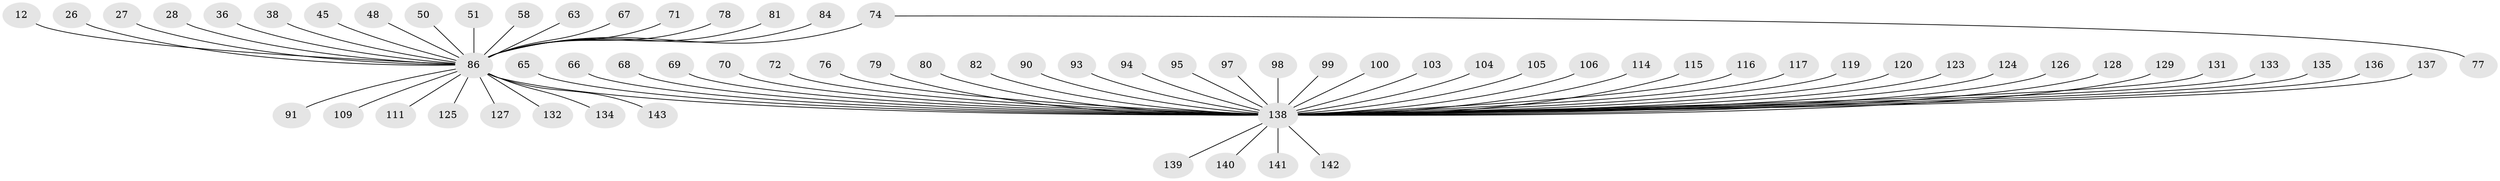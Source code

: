 // original degree distribution, {8: 0.006993006993006993, 35: 0.006993006993006993, 12: 0.006993006993006993, 5: 0.03496503496503497, 1: 0.6643356643356644, 7: 0.006993006993006993, 2: 0.15384615384615385, 3: 0.07692307692307693, 11: 0.006993006993006993, 16: 0.006993006993006993, 4: 0.013986013986013986, 10: 0.006993006993006993, 6: 0.006993006993006993}
// Generated by graph-tools (version 1.1) at 2025/46/03/09/25 04:46:51]
// undirected, 71 vertices, 70 edges
graph export_dot {
graph [start="1"]
  node [color=gray90,style=filled];
  12;
  26;
  27;
  28;
  36;
  38;
  45;
  48;
  50;
  51;
  58;
  63;
  65;
  66;
  67;
  68;
  69;
  70;
  71;
  72;
  74 [super="+56"];
  76;
  77;
  78;
  79;
  80;
  81 [super="+7"];
  82;
  84 [super="+34"];
  86 [super="+64+2"];
  90;
  91;
  93;
  94;
  95;
  97;
  98;
  99;
  100 [super="+43+46"];
  103 [super="+55"];
  104;
  105;
  106;
  109;
  111 [super="+75"];
  114;
  115;
  116;
  117;
  119 [super="+118"];
  120 [super="+73"];
  123;
  124;
  125 [super="+122"];
  126 [super="+102"];
  127;
  128;
  129;
  131;
  132 [super="+9+47"];
  133;
  134;
  135;
  136;
  137;
  138 [super="+10+130+11+54+39+15+20+22+29+113+31+41+42+44+49+57"];
  139 [super="+89"];
  140;
  141 [super="+25+88"];
  142 [super="+121"];
  143 [super="+92"];
  12 -- 86;
  26 -- 86;
  27 -- 86;
  28 -- 86;
  36 -- 86;
  38 -- 86;
  45 -- 86;
  48 -- 86;
  50 -- 86;
  51 -- 86;
  58 -- 86;
  63 -- 86;
  65 -- 138;
  66 -- 138;
  67 -- 86;
  68 -- 138;
  69 -- 138;
  70 -- 138;
  71 -- 86;
  72 -- 138;
  74 -- 77;
  74 -- 86 [weight=3];
  76 -- 138;
  78 -- 86;
  79 -- 138;
  80 -- 138;
  81 -- 86;
  82 -- 138;
  84 -- 86;
  86 -- 138 [weight=7];
  86 -- 132;
  86 -- 134;
  86 -- 143;
  86 -- 91;
  86 -- 109;
  86 -- 111;
  86 -- 125;
  86 -- 127;
  90 -- 138;
  93 -- 138;
  94 -- 138;
  95 -- 138;
  97 -- 138;
  98 -- 138;
  99 -- 138;
  100 -- 138;
  103 -- 138;
  104 -- 138;
  105 -- 138;
  106 -- 138;
  114 -- 138;
  115 -- 138;
  116 -- 138;
  117 -- 138;
  119 -- 138;
  120 -- 138;
  123 -- 138;
  124 -- 138;
  126 -- 138;
  128 -- 138;
  129 -- 138;
  131 -- 138;
  133 -- 138;
  135 -- 138;
  136 -- 138;
  137 -- 138;
  138 -- 141 [weight=3];
  138 -- 139;
  138 -- 140;
  138 -- 142;
}
